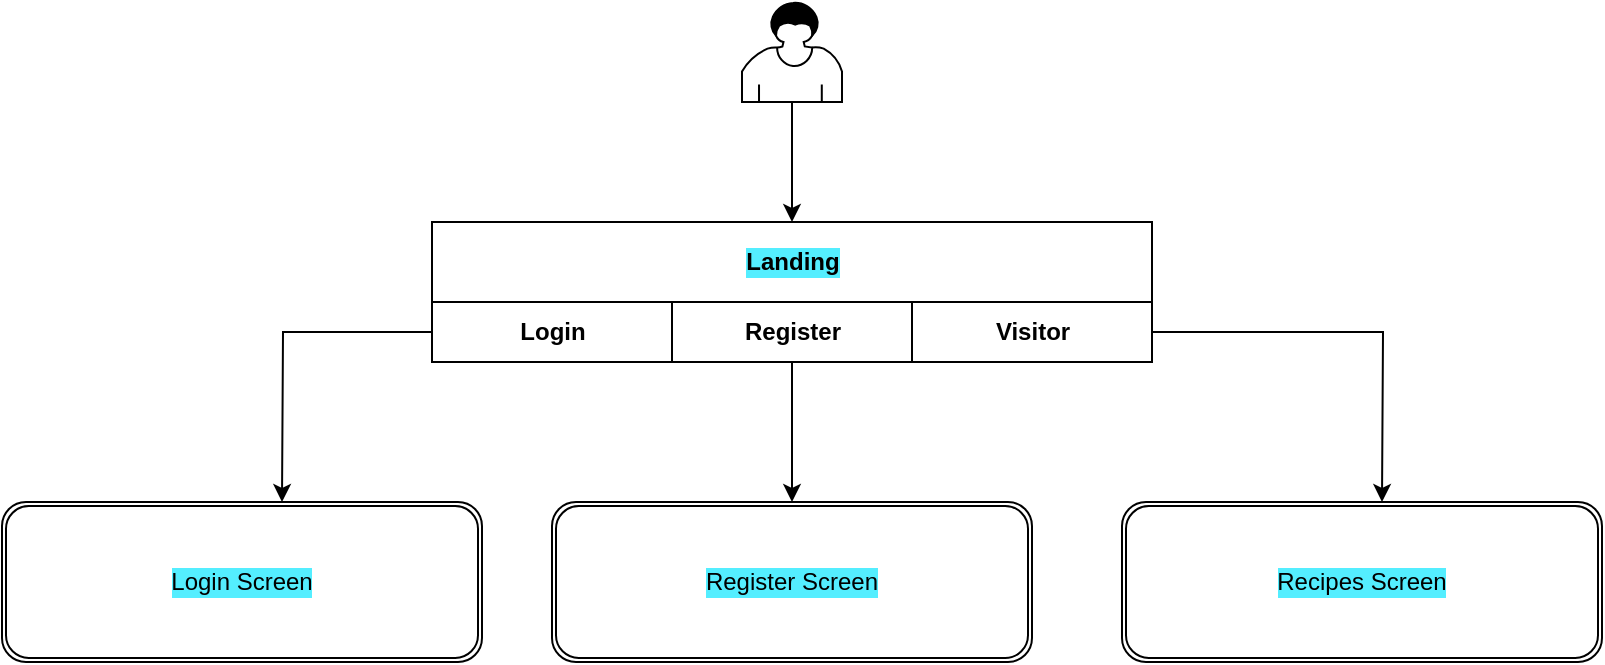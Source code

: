 <mxfile version="13.6.6" type="github"><diagram id="USz8J7I-ht4zd4dBjLy9" name="Page-1"><mxGraphModel dx="1038" dy="548" grid="1" gridSize="10" guides="1" tooltips="1" connect="1" arrows="1" fold="1" page="1" pageScale="1" pageWidth="827" pageHeight="1169" math="0" shadow="0"><root><mxCell id="0"/><mxCell id="1" parent="0"/><mxCell id="aRtYZ-7rfq8yZjBKaXHR-48" style="edgeStyle=orthogonalEdgeStyle;rounded=0;orthogonalLoop=1;jettySize=auto;html=1;" edge="1" parent="1" source="aRtYZ-7rfq8yZjBKaXHR-42" target="aRtYZ-7rfq8yZjBKaXHR-43"><mxGeometry relative="1" as="geometry"/></mxCell><mxCell id="aRtYZ-7rfq8yZjBKaXHR-42" value="" style="shape=mxgraph.bpmn.user_task;html=1;outlineConnect=0;labelBackgroundColor=#54EEFF;" vertex="1" parent="1"><mxGeometry x="420" y="110" width="50" height="50" as="geometry"/></mxCell><mxCell id="aRtYZ-7rfq8yZjBKaXHR-43" value="Landing" style="swimlane;html=1;childLayout=stackLayout;resizeParent=1;resizeParentMax=0;startSize=40;labelBackgroundColor=#54EEFF;" vertex="1" parent="1"><mxGeometry x="265" y="220" width="360" height="70" as="geometry"/></mxCell><mxCell id="aRtYZ-7rfq8yZjBKaXHR-44" value="Login" style="swimlane;html=1;startSize=30;" vertex="1" parent="aRtYZ-7rfq8yZjBKaXHR-43"><mxGeometry y="40" width="120" height="30" as="geometry"/></mxCell><mxCell id="aRtYZ-7rfq8yZjBKaXHR-45" value="Register" style="swimlane;html=1;startSize=30;" vertex="1" parent="aRtYZ-7rfq8yZjBKaXHR-43"><mxGeometry x="120" y="40" width="120" height="30" as="geometry"/></mxCell><mxCell id="aRtYZ-7rfq8yZjBKaXHR-46" value="Visitor" style="swimlane;html=1;startSize=30;" vertex="1" parent="aRtYZ-7rfq8yZjBKaXHR-43"><mxGeometry x="240" y="40" width="120" height="30" as="geometry"/></mxCell><mxCell id="aRtYZ-7rfq8yZjBKaXHR-51" style="edgeStyle=orthogonalEdgeStyle;rounded=0;orthogonalLoop=1;jettySize=auto;html=1;" edge="1" parent="1" source="aRtYZ-7rfq8yZjBKaXHR-44"><mxGeometry relative="1" as="geometry"><mxPoint x="190" y="360" as="targetPoint"/></mxGeometry></mxCell><mxCell id="aRtYZ-7rfq8yZjBKaXHR-52" style="edgeStyle=orthogonalEdgeStyle;rounded=0;orthogonalLoop=1;jettySize=auto;html=1;" edge="1" parent="1" source="aRtYZ-7rfq8yZjBKaXHR-46"><mxGeometry relative="1" as="geometry"><mxPoint x="740" y="360" as="targetPoint"/></mxGeometry></mxCell><mxCell id="aRtYZ-7rfq8yZjBKaXHR-53" style="edgeStyle=orthogonalEdgeStyle;rounded=0;orthogonalLoop=1;jettySize=auto;html=1;" edge="1" parent="1" source="aRtYZ-7rfq8yZjBKaXHR-45"><mxGeometry relative="1" as="geometry"><mxPoint x="445" y="360" as="targetPoint"/></mxGeometry></mxCell><mxCell id="aRtYZ-7rfq8yZjBKaXHR-54" value="Login Screen" style="shape=ext;double=1;rounded=1;whiteSpace=wrap;html=1;labelBackgroundColor=#54EEFF;" vertex="1" parent="1"><mxGeometry x="50" y="360" width="240" height="80" as="geometry"/></mxCell><mxCell id="aRtYZ-7rfq8yZjBKaXHR-55" value="Register Screen" style="shape=ext;double=1;rounded=1;whiteSpace=wrap;html=1;labelBackgroundColor=#54EEFF;" vertex="1" parent="1"><mxGeometry x="325" y="360" width="240" height="80" as="geometry"/></mxCell><mxCell id="aRtYZ-7rfq8yZjBKaXHR-56" value="Recipes Screen" style="shape=ext;double=1;rounded=1;whiteSpace=wrap;html=1;labelBackgroundColor=#54EEFF;" vertex="1" parent="1"><mxGeometry x="610" y="360" width="240" height="80" as="geometry"/></mxCell></root></mxGraphModel></diagram></mxfile>